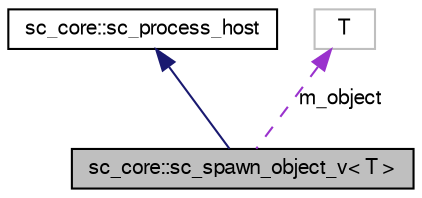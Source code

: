 digraph G
{
  edge [fontname="FreeSans",fontsize="10",labelfontname="FreeSans",labelfontsize="10"];
  node [fontname="FreeSans",fontsize="10",shape=record];
  Node1 [label="sc_core::sc_spawn_object_v\< T \>",height=0.2,width=0.4,color="black", fillcolor="grey75", style="filled" fontcolor="black"];
  Node2 -> Node1 [dir=back,color="midnightblue",fontsize="10",style="solid",fontname="FreeSans"];
  Node2 [label="sc_core::sc_process_host",height=0.2,width=0.4,color="black", fillcolor="white", style="filled",URL="$a00160.html"];
  Node3 -> Node1 [dir=back,color="darkorchid3",fontsize="10",style="dashed",label="m_object",fontname="FreeSans"];
  Node3 [label="T",height=0.2,width=0.4,color="grey75", fillcolor="white", style="filled"];
}
